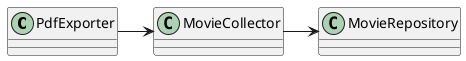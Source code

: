 @startuml
class PdfExporter
PdfExporter -> MovieCollector
MovieCollector -> MovieRepository
@enduml
